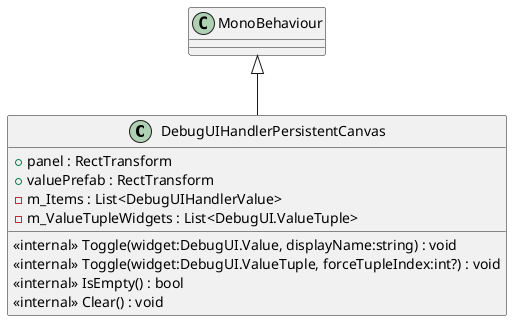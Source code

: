 @startuml
class DebugUIHandlerPersistentCanvas {
    + panel : RectTransform
    + valuePrefab : RectTransform
    - m_Items : List<DebugUIHandlerValue>
    <<internal>> Toggle(widget:DebugUI.Value, displayName:string) : void
    - m_ValueTupleWidgets : List<DebugUI.ValueTuple>
    <<internal>> Toggle(widget:DebugUI.ValueTuple, forceTupleIndex:int?) : void
    <<internal>> IsEmpty() : bool
    <<internal>> Clear() : void
}
MonoBehaviour <|-- DebugUIHandlerPersistentCanvas
@enduml

